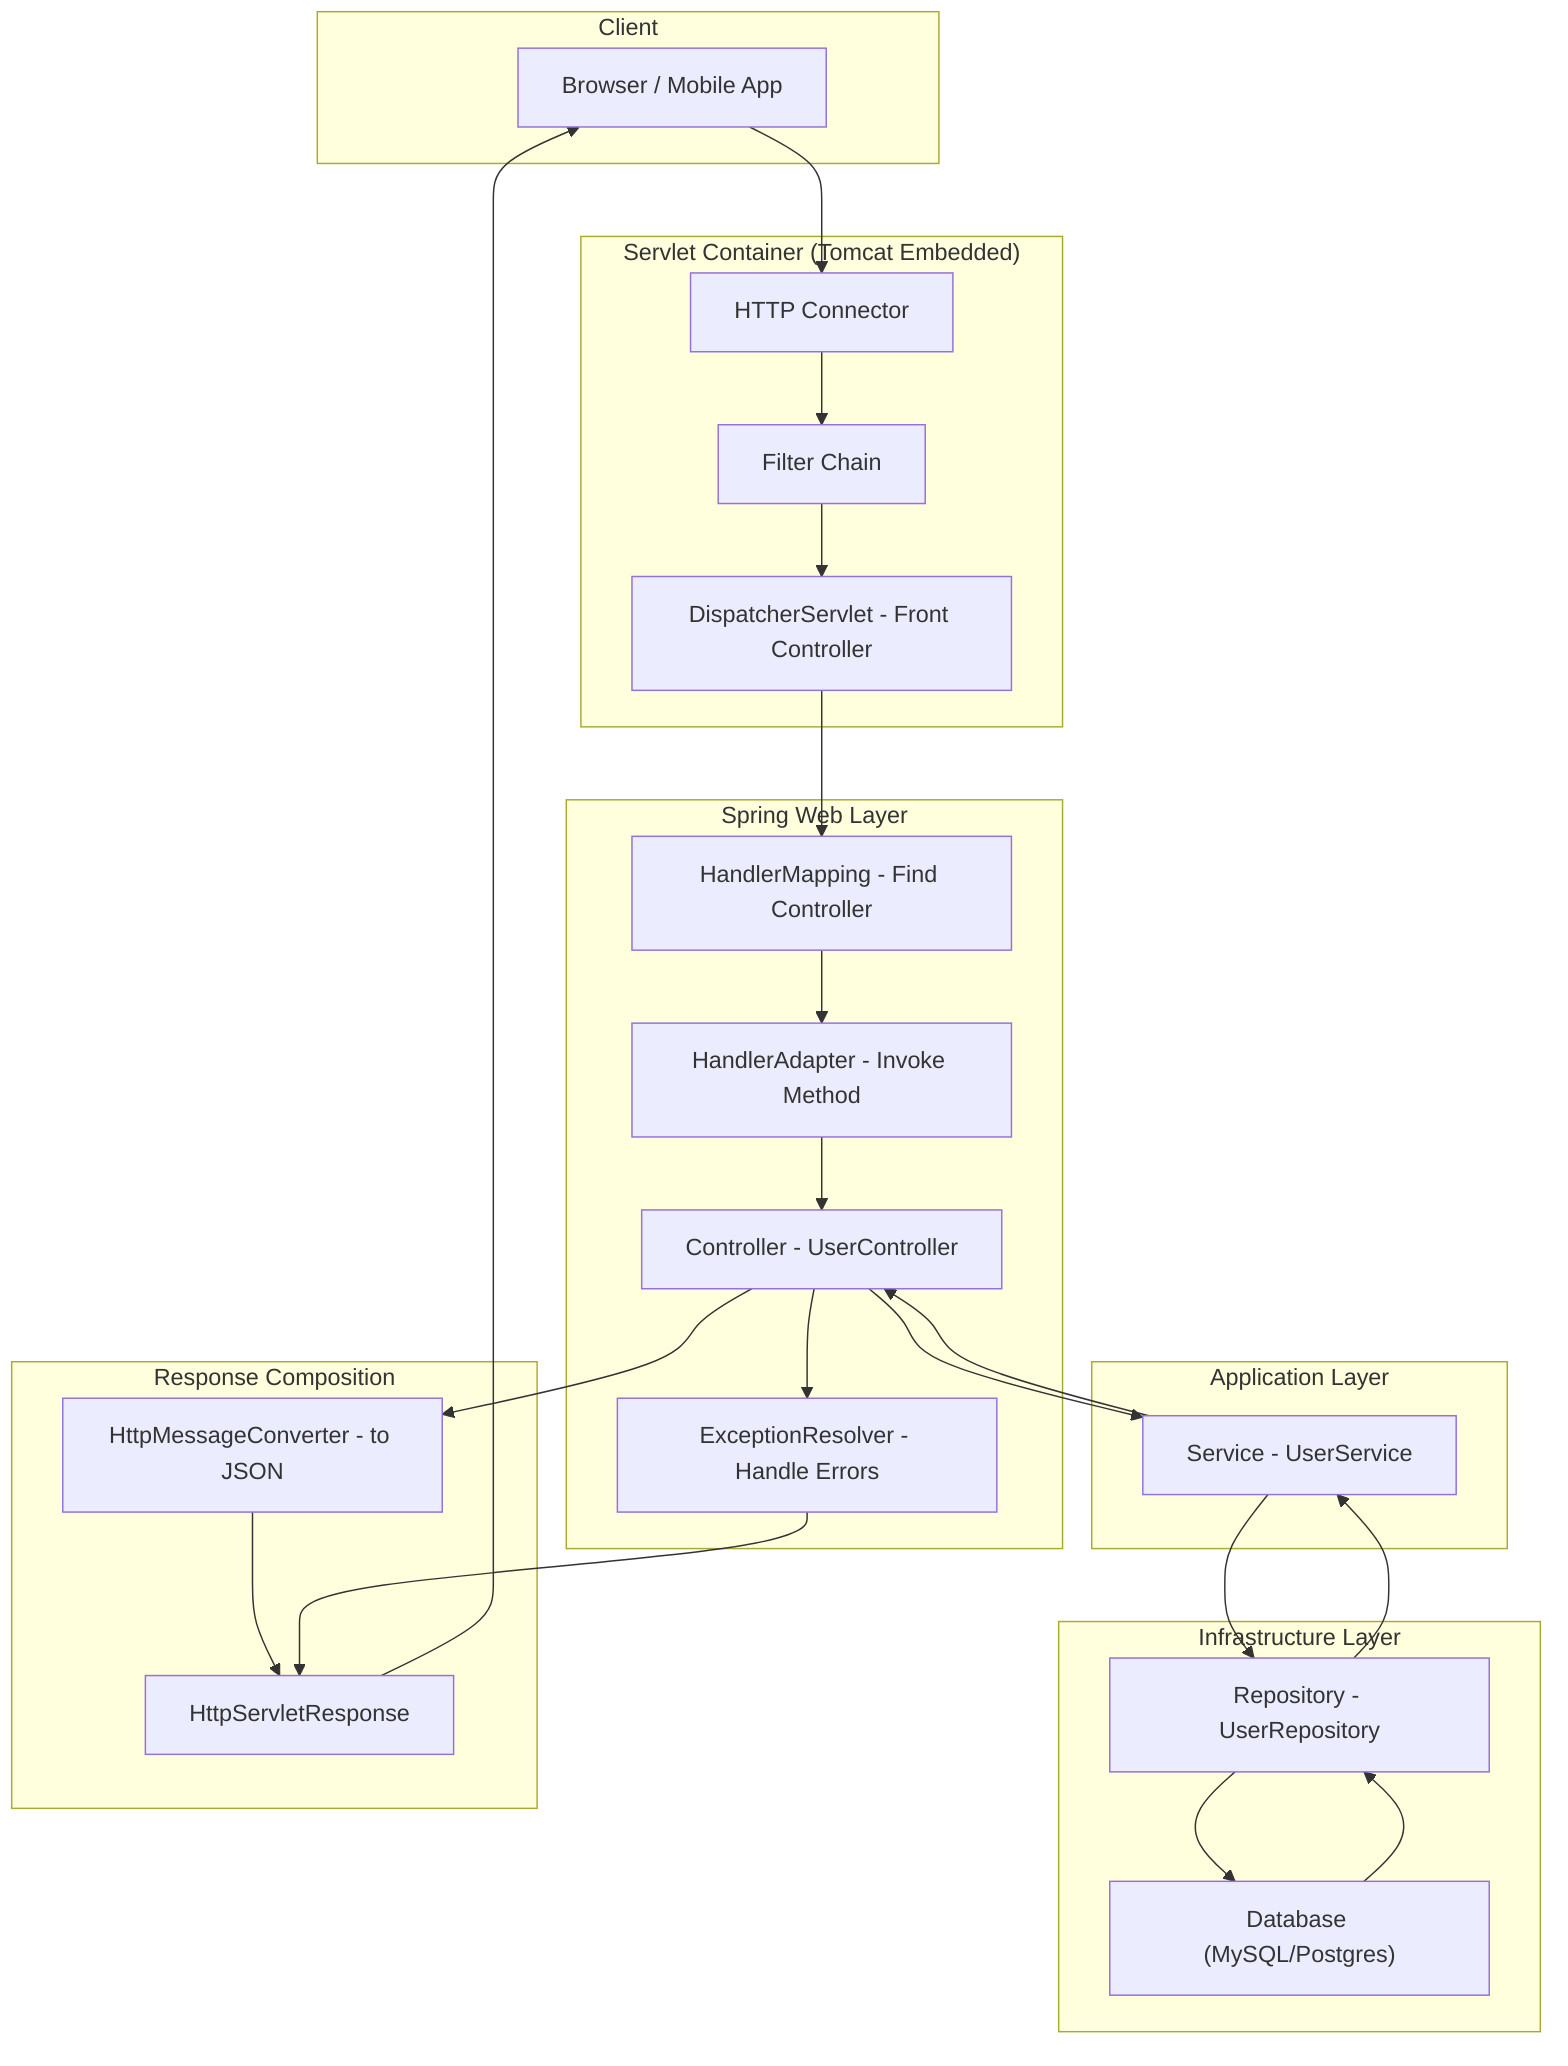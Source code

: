 flowchart TB
    subgraph Client
        A["Browser / Mobile App"]
    end

    subgraph WebServer["Servlet Container (Tomcat Embedded)"]
        B["HTTP Connector"]
        C["Filter Chain"]
        D["DispatcherServlet - Front Controller"]
    end

    subgraph SpringMVC["Spring Web Layer"]
        E["HandlerMapping - Find Controller"]
        F["HandlerAdapter - Invoke Method"]
        G["Controller - UserController"]
        H["ExceptionResolver - Handle Errors"]
    end

    subgraph AppLayer["Application Layer"]
        I["Service - UserService"]
    end

    subgraph Infra["Infrastructure Layer"]
        J["Repository - UserRepository"]
        K["Database (MySQL/Postgres)"]
    end

    subgraph ResponseFlow["Response Composition"]
        L["HttpMessageConverter - to JSON"]
        M["HttpServletResponse"]
    end

    %% Request Flow
    A --> B
    B --> C
    C --> D
    D --> E
    E --> F
    F --> G
    G --> I
    I --> J
    J --> K

    %% Return Flow
    K --> J
    J --> I
    I --> G
    G --> L
    L --> M
    M --> A

    %% Error Handling
    G --> H
    H --> M